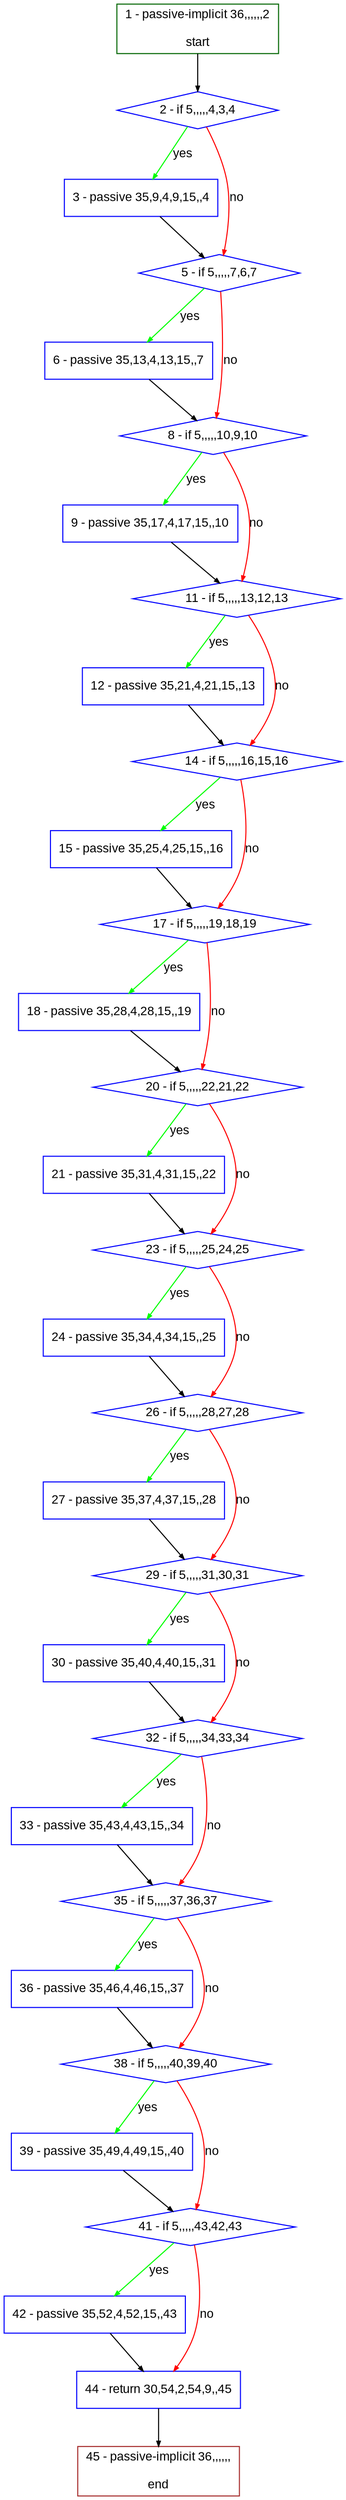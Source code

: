 digraph "" {
  graph [bgcolor="white", fillcolor="#FFFFCC", pack="true", packmode="clust", fontname="Arial", label="", fontsize="12", compound="true", style="rounded,filled"];
  node [node_initialized="no", fillcolor="white", fontname="Arial", label="", color="grey", fontsize="12", fixedsize="false", compound="true", shape="rectangle", style="filled"];
  edge [arrowtail="none", lhead="", fontcolor="black", fontname="Arial", label="", color="black", fontsize="12", arrowhead="normal", arrowsize="0.5", compound="true", ltail="", dir="forward"];
  __N1 [fillcolor="#ffffff", label="2 - if 5,,,,,4,3,4", color="#0000ff", shape="diamond", style="filled"];
  __N2 [fillcolor="#ffffff", label="1 - passive-implicit 36,,,,,,2\n\nstart", color="#006400", shape="box", style="filled"];
  __N3 [fillcolor="#ffffff", label="3 - passive 35,9,4,9,15,,4", color="#0000ff", shape="box", style="filled"];
  __N4 [fillcolor="#ffffff", label="5 - if 5,,,,,7,6,7", color="#0000ff", shape="diamond", style="filled"];
  __N5 [fillcolor="#ffffff", label="6 - passive 35,13,4,13,15,,7", color="#0000ff", shape="box", style="filled"];
  __N6 [fillcolor="#ffffff", label="8 - if 5,,,,,10,9,10", color="#0000ff", shape="diamond", style="filled"];
  __N7 [fillcolor="#ffffff", label="9 - passive 35,17,4,17,15,,10", color="#0000ff", shape="box", style="filled"];
  __N8 [fillcolor="#ffffff", label="11 - if 5,,,,,13,12,13", color="#0000ff", shape="diamond", style="filled"];
  __N9 [fillcolor="#ffffff", label="12 - passive 35,21,4,21,15,,13", color="#0000ff", shape="box", style="filled"];
  __N10 [fillcolor="#ffffff", label="14 - if 5,,,,,16,15,16", color="#0000ff", shape="diamond", style="filled"];
  __N11 [fillcolor="#ffffff", label="15 - passive 35,25,4,25,15,,16", color="#0000ff", shape="box", style="filled"];
  __N12 [fillcolor="#ffffff", label="17 - if 5,,,,,19,18,19", color="#0000ff", shape="diamond", style="filled"];
  __N13 [fillcolor="#ffffff", label="18 - passive 35,28,4,28,15,,19", color="#0000ff", shape="box", style="filled"];
  __N14 [fillcolor="#ffffff", label="20 - if 5,,,,,22,21,22", color="#0000ff", shape="diamond", style="filled"];
  __N15 [fillcolor="#ffffff", label="21 - passive 35,31,4,31,15,,22", color="#0000ff", shape="box", style="filled"];
  __N16 [fillcolor="#ffffff", label="23 - if 5,,,,,25,24,25", color="#0000ff", shape="diamond", style="filled"];
  __N17 [fillcolor="#ffffff", label="24 - passive 35,34,4,34,15,,25", color="#0000ff", shape="box", style="filled"];
  __N18 [fillcolor="#ffffff", label="26 - if 5,,,,,28,27,28", color="#0000ff", shape="diamond", style="filled"];
  __N19 [fillcolor="#ffffff", label="27 - passive 35,37,4,37,15,,28", color="#0000ff", shape="box", style="filled"];
  __N20 [fillcolor="#ffffff", label="29 - if 5,,,,,31,30,31", color="#0000ff", shape="diamond", style="filled"];
  __N21 [fillcolor="#ffffff", label="30 - passive 35,40,4,40,15,,31", color="#0000ff", shape="box", style="filled"];
  __N22 [fillcolor="#ffffff", label="32 - if 5,,,,,34,33,34", color="#0000ff", shape="diamond", style="filled"];
  __N23 [fillcolor="#ffffff", label="33 - passive 35,43,4,43,15,,34", color="#0000ff", shape="box", style="filled"];
  __N24 [fillcolor="#ffffff", label="35 - if 5,,,,,37,36,37", color="#0000ff", shape="diamond", style="filled"];
  __N25 [fillcolor="#ffffff", label="36 - passive 35,46,4,46,15,,37", color="#0000ff", shape="box", style="filled"];
  __N26 [fillcolor="#ffffff", label="38 - if 5,,,,,40,39,40", color="#0000ff", shape="diamond", style="filled"];
  __N27 [fillcolor="#ffffff", label="39 - passive 35,49,4,49,15,,40", color="#0000ff", shape="box", style="filled"];
  __N28 [fillcolor="#ffffff", label="41 - if 5,,,,,43,42,43", color="#0000ff", shape="diamond", style="filled"];
  __N29 [fillcolor="#ffffff", label="42 - passive 35,52,4,52,15,,43", color="#0000ff", shape="box", style="filled"];
  __N30 [fillcolor="#ffffff", label="44 - return 30,54,2,54,9,,45", color="#0000ff", shape="box", style="filled"];
  __N31 [fillcolor="#ffffff", label="45 - passive-implicit 36,,,,,,\n\nend", color="#a52a2a", shape="box", style="filled"];
  __N2 -> __N1 [arrowtail="none", color="#000000", label="", arrowhead="normal", dir="forward"];
  __N1 -> __N3 [arrowtail="none", color="#00ff00", label="yes", arrowhead="normal", dir="forward"];
  __N1 -> __N4 [arrowtail="none", color="#ff0000", label="no", arrowhead="normal", dir="forward"];
  __N3 -> __N4 [arrowtail="none", color="#000000", label="", arrowhead="normal", dir="forward"];
  __N4 -> __N5 [arrowtail="none", color="#00ff00", label="yes", arrowhead="normal", dir="forward"];
  __N4 -> __N6 [arrowtail="none", color="#ff0000", label="no", arrowhead="normal", dir="forward"];
  __N5 -> __N6 [arrowtail="none", color="#000000", label="", arrowhead="normal", dir="forward"];
  __N6 -> __N7 [arrowtail="none", color="#00ff00", label="yes", arrowhead="normal", dir="forward"];
  __N6 -> __N8 [arrowtail="none", color="#ff0000", label="no", arrowhead="normal", dir="forward"];
  __N7 -> __N8 [arrowtail="none", color="#000000", label="", arrowhead="normal", dir="forward"];
  __N8 -> __N9 [arrowtail="none", color="#00ff00", label="yes", arrowhead="normal", dir="forward"];
  __N8 -> __N10 [arrowtail="none", color="#ff0000", label="no", arrowhead="normal", dir="forward"];
  __N9 -> __N10 [arrowtail="none", color="#000000", label="", arrowhead="normal", dir="forward"];
  __N10 -> __N11 [arrowtail="none", color="#00ff00", label="yes", arrowhead="normal", dir="forward"];
  __N10 -> __N12 [arrowtail="none", color="#ff0000", label="no", arrowhead="normal", dir="forward"];
  __N11 -> __N12 [arrowtail="none", color="#000000", label="", arrowhead="normal", dir="forward"];
  __N12 -> __N13 [arrowtail="none", color="#00ff00", label="yes", arrowhead="normal", dir="forward"];
  __N12 -> __N14 [arrowtail="none", color="#ff0000", label="no", arrowhead="normal", dir="forward"];
  __N13 -> __N14 [arrowtail="none", color="#000000", label="", arrowhead="normal", dir="forward"];
  __N14 -> __N15 [arrowtail="none", color="#00ff00", label="yes", arrowhead="normal", dir="forward"];
  __N14 -> __N16 [arrowtail="none", color="#ff0000", label="no", arrowhead="normal", dir="forward"];
  __N15 -> __N16 [arrowtail="none", color="#000000", label="", arrowhead="normal", dir="forward"];
  __N16 -> __N17 [arrowtail="none", color="#00ff00", label="yes", arrowhead="normal", dir="forward"];
  __N16 -> __N18 [arrowtail="none", color="#ff0000", label="no", arrowhead="normal", dir="forward"];
  __N17 -> __N18 [arrowtail="none", color="#000000", label="", arrowhead="normal", dir="forward"];
  __N18 -> __N19 [arrowtail="none", color="#00ff00", label="yes", arrowhead="normal", dir="forward"];
  __N18 -> __N20 [arrowtail="none", color="#ff0000", label="no", arrowhead="normal", dir="forward"];
  __N19 -> __N20 [arrowtail="none", color="#000000", label="", arrowhead="normal", dir="forward"];
  __N20 -> __N21 [arrowtail="none", color="#00ff00", label="yes", arrowhead="normal", dir="forward"];
  __N20 -> __N22 [arrowtail="none", color="#ff0000", label="no", arrowhead="normal", dir="forward"];
  __N21 -> __N22 [arrowtail="none", color="#000000", label="", arrowhead="normal", dir="forward"];
  __N22 -> __N23 [arrowtail="none", color="#00ff00", label="yes", arrowhead="normal", dir="forward"];
  __N22 -> __N24 [arrowtail="none", color="#ff0000", label="no", arrowhead="normal", dir="forward"];
  __N23 -> __N24 [arrowtail="none", color="#000000", label="", arrowhead="normal", dir="forward"];
  __N24 -> __N25 [arrowtail="none", color="#00ff00", label="yes", arrowhead="normal", dir="forward"];
  __N24 -> __N26 [arrowtail="none", color="#ff0000", label="no", arrowhead="normal", dir="forward"];
  __N25 -> __N26 [arrowtail="none", color="#000000", label="", arrowhead="normal", dir="forward"];
  __N26 -> __N27 [arrowtail="none", color="#00ff00", label="yes", arrowhead="normal", dir="forward"];
  __N26 -> __N28 [arrowtail="none", color="#ff0000", label="no", arrowhead="normal", dir="forward"];
  __N27 -> __N28 [arrowtail="none", color="#000000", label="", arrowhead="normal", dir="forward"];
  __N28 -> __N29 [arrowtail="none", color="#00ff00", label="yes", arrowhead="normal", dir="forward"];
  __N28 -> __N30 [arrowtail="none", color="#ff0000", label="no", arrowhead="normal", dir="forward"];
  __N29 -> __N30 [arrowtail="none", color="#000000", label="", arrowhead="normal", dir="forward"];
  __N30 -> __N31 [arrowtail="none", color="#000000", label="", arrowhead="normal", dir="forward"];
}
